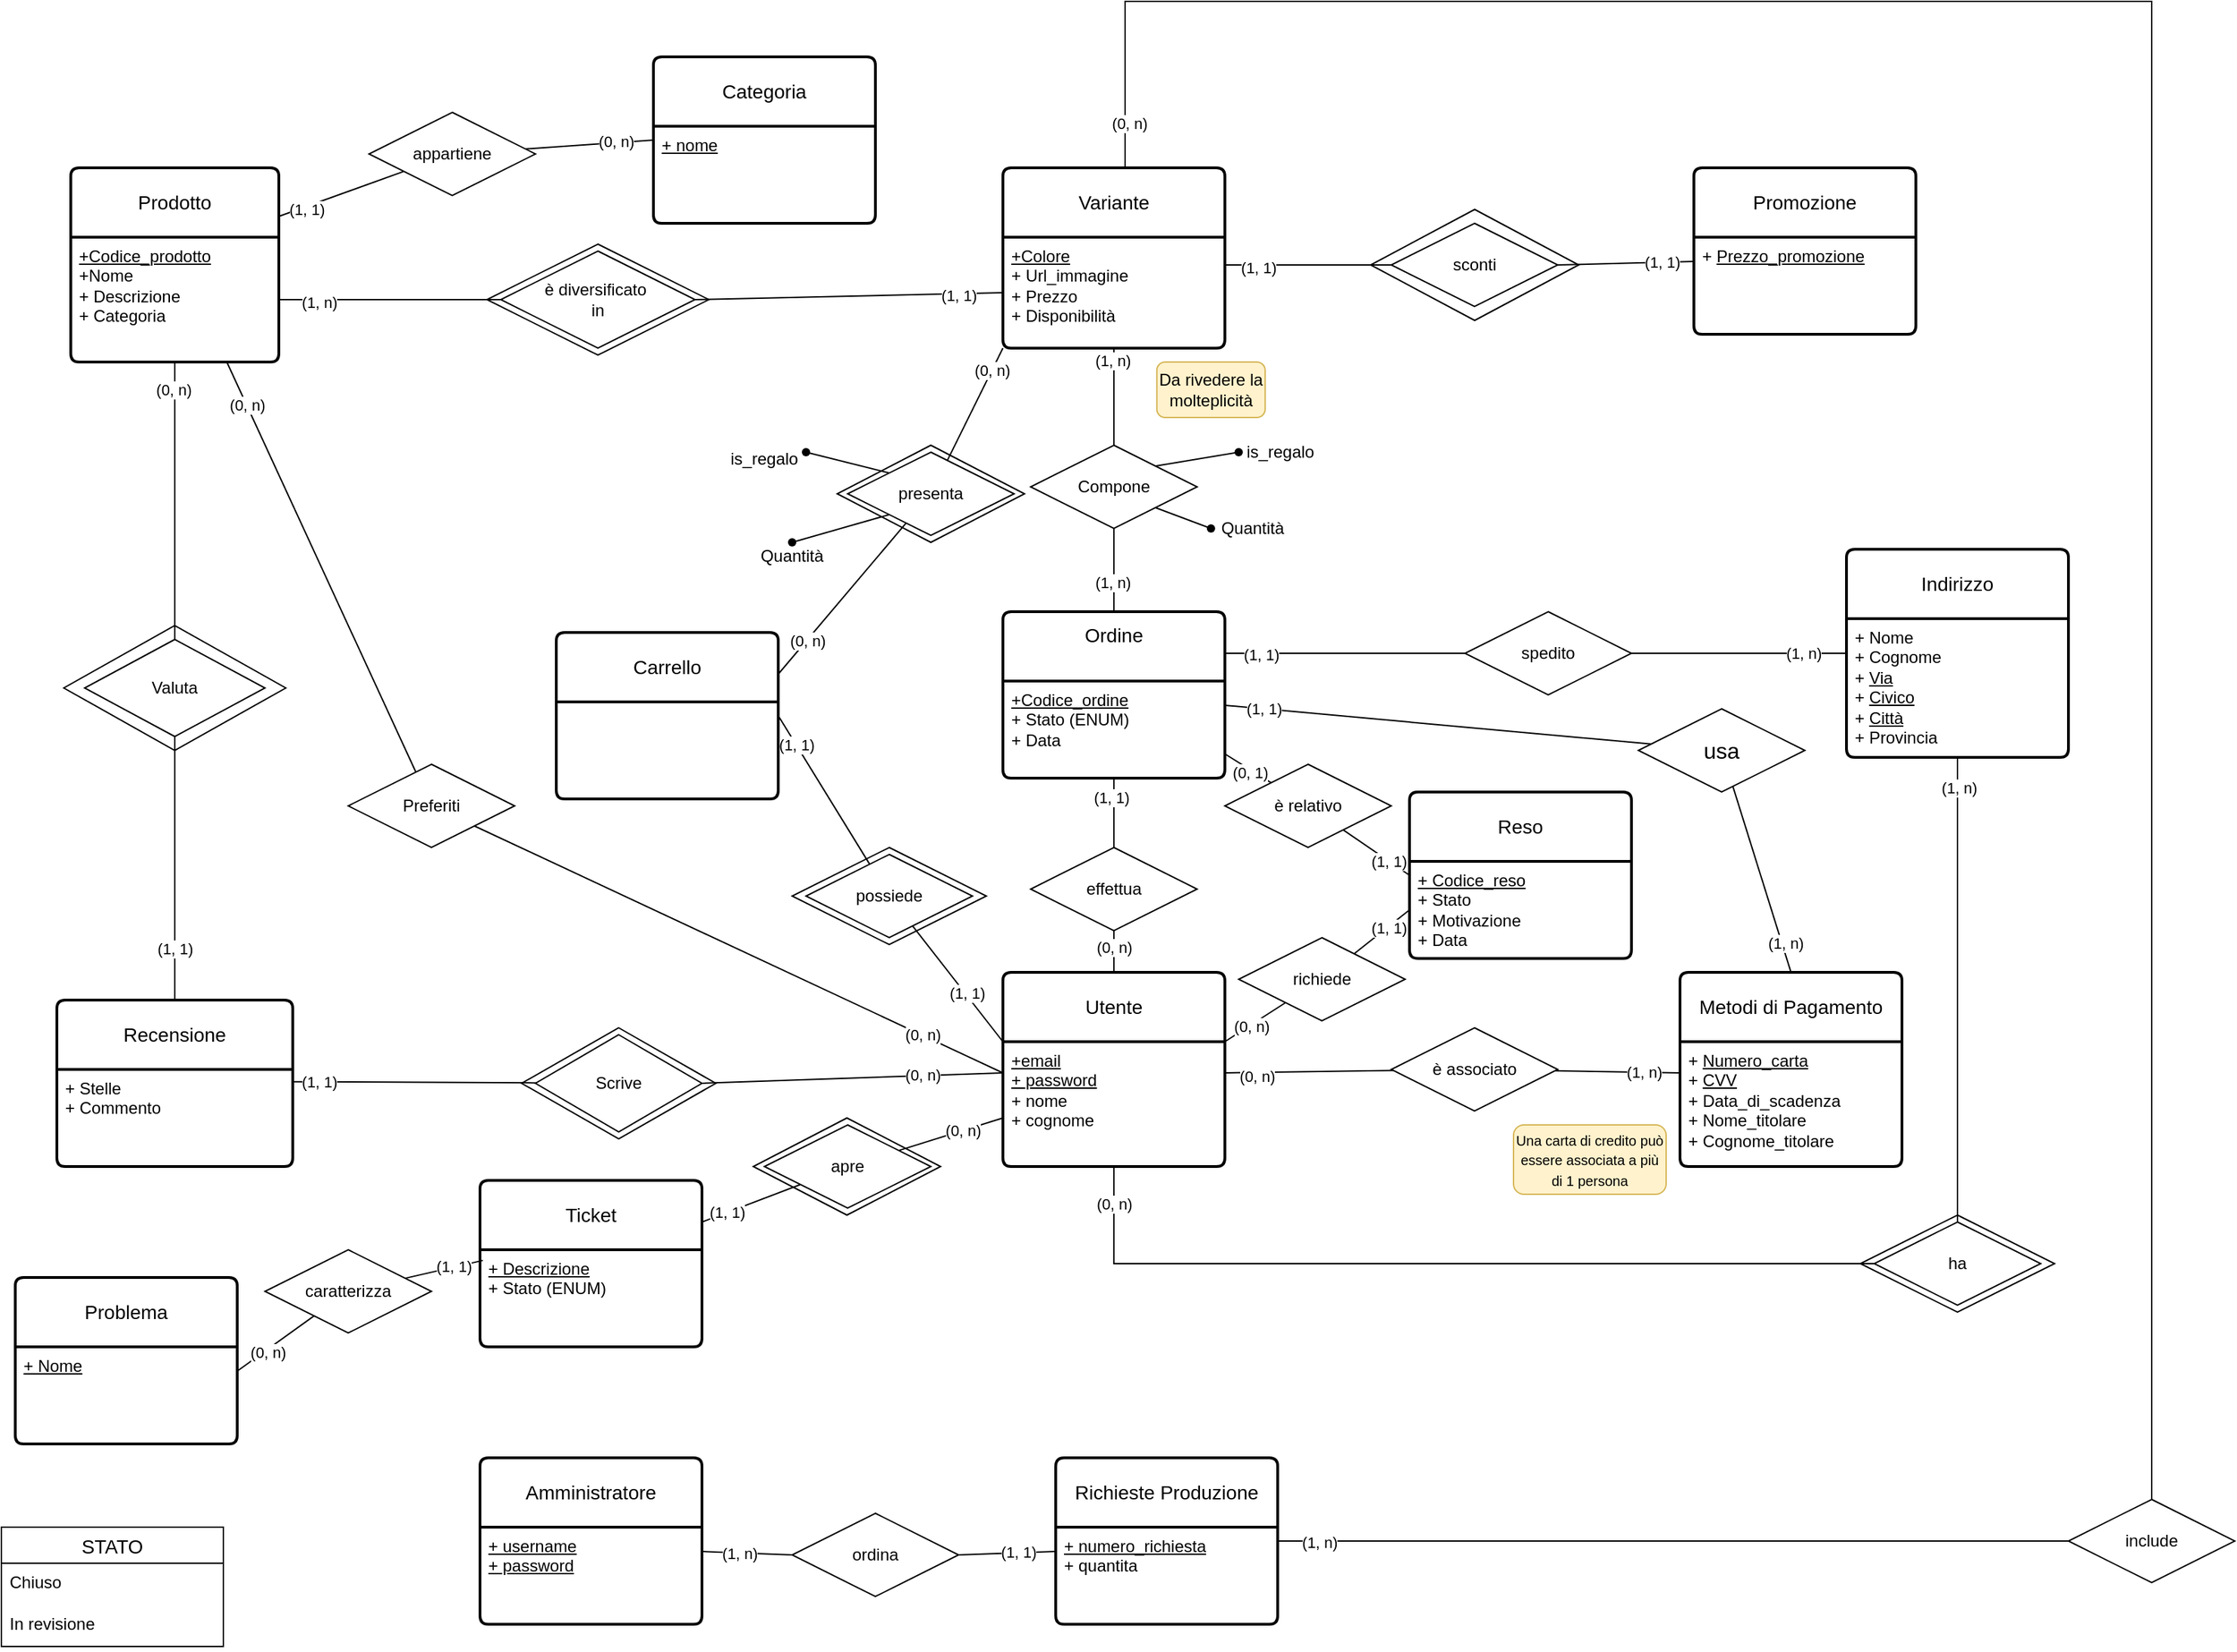 <mxfile version="24.2.5" type="google">
  <diagram id="R2lEEEUBdFMjLlhIrx00" name="Page-1">
    <mxGraphModel grid="1" page="1" gridSize="10" guides="1" tooltips="1" connect="1" arrows="1" fold="1" pageScale="1" pageWidth="850" pageHeight="1100" math="0" shadow="0" extFonts="Permanent Marker^https://fonts.googleapis.com/css?family=Permanent+Marker">
      <root>
        <mxCell id="0" />
        <mxCell id="1" parent="0" />
        <mxCell id="AJlxaB4Acg89Z14qFCdw-67" value="" style="shape=rhombus;perimeter=rhombusPerimeter;whiteSpace=wrap;html=1;align=center;" vertex="1" parent="1">
          <mxGeometry x="1380" y="925" width="140" height="70" as="geometry" />
        </mxCell>
        <mxCell id="AJlxaB4Acg89Z14qFCdw-66" value="" style="shape=rhombus;perimeter=rhombusPerimeter;whiteSpace=wrap;html=1;align=center;" vertex="1" parent="1">
          <mxGeometry x="1027" y="200" width="150" height="80" as="geometry" />
        </mxCell>
        <mxCell id="AJlxaB4Acg89Z14qFCdw-65" value="" style="shape=rhombus;perimeter=rhombusPerimeter;whiteSpace=wrap;html=1;align=center;" vertex="1" parent="1">
          <mxGeometry x="390" y="225" width="160" height="80" as="geometry" />
        </mxCell>
        <mxCell id="AJlxaB4Acg89Z14qFCdw-64" value="" style="shape=rhombus;perimeter=rhombusPerimeter;whiteSpace=wrap;html=1;align=center;" vertex="1" parent="1">
          <mxGeometry x="582" y="855" width="135" height="70" as="geometry" />
        </mxCell>
        <mxCell id="AJlxaB4Acg89Z14qFCdw-63" value="" style="shape=rhombus;perimeter=rhombusPerimeter;whiteSpace=wrap;html=1;align=center;" vertex="1" parent="1">
          <mxGeometry x="85" y="500" width="160" height="90" as="geometry" />
        </mxCell>
        <mxCell id="AJlxaB4Acg89Z14qFCdw-62" value="" style="shape=rhombus;perimeter=rhombusPerimeter;whiteSpace=wrap;html=1;align=center;" vertex="1" parent="1">
          <mxGeometry x="415" y="790" width="140" height="80" as="geometry" />
        </mxCell>
        <mxCell id="AJlxaB4Acg89Z14qFCdw-61" value="" style="shape=rhombus;perimeter=rhombusPerimeter;whiteSpace=wrap;html=1;align=center;" vertex="1" parent="1">
          <mxGeometry x="610" y="660" width="140" height="70" as="geometry" />
        </mxCell>
        <mxCell id="AJlxaB4Acg89Z14qFCdw-60" value="" style="shape=rhombus;perimeter=rhombusPerimeter;whiteSpace=wrap;html=1;align=center;" vertex="1" parent="1">
          <mxGeometry x="642.5" y="370" width="135" height="70" as="geometry" />
        </mxCell>
        <mxCell id="W9PO5mg89UqJD7AjwrC5-7" style="edgeStyle=orthogonalEdgeStyle;rounded=0;orthogonalLoop=1;jettySize=auto;html=1;entryX=0;entryY=0.5;entryDx=0;entryDy=0;endArrow=none;endFill=0;exitX=1;exitY=0.5;exitDx=0;exitDy=0;" edge="1" parent="1" source="W9PO5mg89UqJD7AjwrC5-3" target="W9PO5mg89UqJD7AjwrC5-6">
          <mxGeometry relative="1" as="geometry" />
        </mxCell>
        <mxCell id="AJlxaB4Acg89Z14qFCdw-3" value="(1, n)" style="edgeLabel;html=1;align=center;verticalAlign=middle;resizable=0;points=[];" connectable="0" vertex="1" parent="W9PO5mg89UqJD7AjwrC5-7">
          <mxGeometry x="-0.64" y="-2" relative="1" as="geometry">
            <mxPoint as="offset" />
          </mxGeometry>
        </mxCell>
        <mxCell id="W9PO5mg89UqJD7AjwrC5-2" value="Prodotto" style="swimlane;childLayout=stackLayout;horizontal=1;startSize=50;horizontalStack=0;rounded=1;fontSize=14;fontStyle=0;strokeWidth=2;resizeParent=0;resizeLast=1;shadow=0;dashed=0;align=center;arcSize=4;whiteSpace=wrap;html=1;" vertex="1" parent="1">
          <mxGeometry x="90" y="170" width="150" height="140" as="geometry" />
        </mxCell>
        <mxCell id="W9PO5mg89UqJD7AjwrC5-3" value="&lt;u&gt;+Codice_prodotto&lt;/u&gt;&lt;br&gt;+Nome&lt;br&gt;+ Descrizione&lt;div&gt;+ Categoria&lt;/div&gt;" style="align=left;strokeColor=none;fillColor=none;spacingLeft=4;fontSize=12;verticalAlign=top;resizable=0;rotatable=0;part=1;html=1;" vertex="1" parent="W9PO5mg89UqJD7AjwrC5-2">
          <mxGeometry y="50" width="150" height="90" as="geometry" />
        </mxCell>
        <mxCell id="W9PO5mg89UqJD7AjwrC5-4" value="Variante" style="swimlane;childLayout=stackLayout;horizontal=1;startSize=50;horizontalStack=0;rounded=1;fontSize=14;fontStyle=0;strokeWidth=2;resizeParent=0;resizeLast=1;shadow=0;dashed=0;align=center;arcSize=4;whiteSpace=wrap;html=1;" vertex="1" parent="1">
          <mxGeometry x="761.92" y="170" width="160" height="130" as="geometry" />
        </mxCell>
        <mxCell id="W9PO5mg89UqJD7AjwrC5-5" value="&lt;u&gt;+Colore&lt;/u&gt;&lt;br&gt;+ Url_immagine&lt;div&gt;+ Prezzo&lt;/div&gt;&lt;div&gt;+ Disponibilità&lt;/div&gt;" style="align=left;strokeColor=none;fillColor=none;spacingLeft=4;fontSize=12;verticalAlign=top;resizable=0;rotatable=0;part=1;html=1;" vertex="1" parent="W9PO5mg89UqJD7AjwrC5-4">
          <mxGeometry y="50" width="160" height="80" as="geometry" />
        </mxCell>
        <mxCell id="W9PO5mg89UqJD7AjwrC5-39" value="" style="whiteSpace=wrap;html=1;fontSize=14;fontStyle=0;startSize=50;rounded=1;strokeWidth=2;shadow=0;dashed=0;arcSize=4;" vertex="1" parent="W9PO5mg89UqJD7AjwrC5-4">
          <mxGeometry y="130" width="160" as="geometry" />
        </mxCell>
        <mxCell id="W9PO5mg89UqJD7AjwrC5-8" style="rounded=0;orthogonalLoop=1;jettySize=auto;html=1;endArrow=none;endFill=0;exitX=1;exitY=0.5;exitDx=0;exitDy=0;entryX=0;entryY=0.5;entryDx=0;entryDy=0;" edge="1" parent="1" source="W9PO5mg89UqJD7AjwrC5-6" target="W9PO5mg89UqJD7AjwrC5-5">
          <mxGeometry relative="1" as="geometry">
            <mxPoint x="706.92" y="240" as="sourcePoint" />
            <mxPoint x="690" y="280" as="targetPoint" />
          </mxGeometry>
        </mxCell>
        <mxCell id="AJlxaB4Acg89Z14qFCdw-4" value="(1, 1)" style="edgeLabel;html=1;align=center;verticalAlign=middle;resizable=0;points=[];" connectable="0" vertex="1" parent="W9PO5mg89UqJD7AjwrC5-8">
          <mxGeometry x="0.707" y="-1" relative="1" as="geometry">
            <mxPoint as="offset" />
          </mxGeometry>
        </mxCell>
        <mxCell id="W9PO5mg89UqJD7AjwrC5-6" value="è diversificato&amp;nbsp;&lt;div&gt;in&lt;/div&gt;" style="shape=rhombus;perimeter=rhombusPerimeter;whiteSpace=wrap;html=1;align=center;" vertex="1" parent="1">
          <mxGeometry x="400" y="230" width="140" height="70" as="geometry" />
        </mxCell>
        <mxCell id="W9PO5mg89UqJD7AjwrC5-9" value="Carrello" style="swimlane;childLayout=stackLayout;horizontal=1;startSize=50;horizontalStack=0;rounded=1;fontSize=14;fontStyle=0;strokeWidth=2;resizeParent=0;resizeLast=1;shadow=0;dashed=0;align=center;arcSize=4;whiteSpace=wrap;html=1;" vertex="1" parent="1">
          <mxGeometry x="440" y="505" width="160" height="120" as="geometry" />
        </mxCell>
        <mxCell id="W9PO5mg89UqJD7AjwrC5-11" value="Recensione" style="swimlane;childLayout=stackLayout;horizontal=1;startSize=50;horizontalStack=0;rounded=1;fontSize=14;fontStyle=0;strokeWidth=2;resizeParent=0;resizeLast=1;shadow=0;dashed=0;align=center;arcSize=4;whiteSpace=wrap;html=1;" vertex="1" parent="1">
          <mxGeometry x="80" y="770" width="170" height="120" as="geometry" />
        </mxCell>
        <mxCell id="W9PO5mg89UqJD7AjwrC5-12" value="+ Stelle&lt;div&gt;+ Commento&lt;/div&gt;" style="align=left;strokeColor=none;fillColor=none;spacingLeft=4;fontSize=12;verticalAlign=top;resizable=0;rotatable=0;part=1;html=1;" vertex="1" parent="W9PO5mg89UqJD7AjwrC5-11">
          <mxGeometry y="50" width="170" height="70" as="geometry" />
        </mxCell>
        <mxCell id="W9PO5mg89UqJD7AjwrC5-25" style="edgeStyle=orthogonalEdgeStyle;rounded=0;orthogonalLoop=1;jettySize=auto;html=1;entryX=0.5;entryY=0;entryDx=0;entryDy=0;endArrow=none;endFill=0;" edge="1" parent="1" source="W9PO5mg89UqJD7AjwrC5-13" target="W9PO5mg89UqJD7AjwrC5-11">
          <mxGeometry relative="1" as="geometry" />
        </mxCell>
        <mxCell id="AJlxaB4Acg89Z14qFCdw-6" value="(1, 1)" style="edgeLabel;html=1;align=center;verticalAlign=middle;resizable=0;points=[];" connectable="0" vertex="1" parent="W9PO5mg89UqJD7AjwrC5-25">
          <mxGeometry x="0.613" relative="1" as="geometry">
            <mxPoint as="offset" />
          </mxGeometry>
        </mxCell>
        <mxCell id="W9PO5mg89UqJD7AjwrC5-13" value="Valuta" style="shape=rhombus;perimeter=rhombusPerimeter;whiteSpace=wrap;html=1;align=center;" vertex="1" parent="1">
          <mxGeometry x="100" y="510" width="130" height="70" as="geometry" />
        </mxCell>
        <mxCell id="W9PO5mg89UqJD7AjwrC5-14" style="edgeStyle=orthogonalEdgeStyle;rounded=0;orthogonalLoop=1;jettySize=auto;html=1;entryX=0.5;entryY=1;entryDx=0;entryDy=0;entryPerimeter=0;endArrow=none;endFill=0;" edge="1" parent="1" source="W9PO5mg89UqJD7AjwrC5-13" target="W9PO5mg89UqJD7AjwrC5-3">
          <mxGeometry relative="1" as="geometry" />
        </mxCell>
        <mxCell id="AJlxaB4Acg89Z14qFCdw-5" value="(0, n)" style="edgeLabel;html=1;align=center;verticalAlign=middle;resizable=0;points=[];" connectable="0" vertex="1" parent="W9PO5mg89UqJD7AjwrC5-14">
          <mxGeometry x="0.803" y="1" relative="1" as="geometry">
            <mxPoint as="offset" />
          </mxGeometry>
        </mxCell>
        <mxCell id="W9PO5mg89UqJD7AjwrC5-15" value="Ordine&lt;div&gt;&lt;br&gt;&lt;/div&gt;" style="swimlane;childLayout=stackLayout;horizontal=1;startSize=50;horizontalStack=0;rounded=1;fontSize=14;fontStyle=0;strokeWidth=2;resizeParent=0;resizeLast=1;shadow=0;dashed=0;align=center;arcSize=4;whiteSpace=wrap;html=1;" vertex="1" parent="1">
          <mxGeometry x="761.92" y="490" width="160" height="120" as="geometry" />
        </mxCell>
        <mxCell id="W9PO5mg89UqJD7AjwrC5-16" value="&lt;u&gt;+Codice_ordine&lt;/u&gt;&lt;div&gt;+ Stato (ENUM)&lt;/div&gt;&lt;div&gt;+ Data&lt;/div&gt;" style="align=left;strokeColor=none;fillColor=none;spacingLeft=4;fontSize=12;verticalAlign=top;resizable=0;rotatable=0;part=1;html=1;" vertex="1" parent="W9PO5mg89UqJD7AjwrC5-15">
          <mxGeometry y="50" width="160" height="70" as="geometry" />
        </mxCell>
        <mxCell id="W9PO5mg89UqJD7AjwrC5-18" style="rounded=0;orthogonalLoop=1;jettySize=auto;html=1;entryX=0.5;entryY=1;entryDx=0;entryDy=0;endArrow=none;endFill=0;" edge="1" parent="1" source="W9PO5mg89UqJD7AjwrC5-17" target="W9PO5mg89UqJD7AjwrC5-5">
          <mxGeometry relative="1" as="geometry" />
        </mxCell>
        <mxCell id="AJlxaB4Acg89Z14qFCdw-18" value="(1, n)" style="edgeLabel;html=1;align=center;verticalAlign=middle;resizable=0;points=[];" connectable="0" vertex="1" parent="W9PO5mg89UqJD7AjwrC5-18">
          <mxGeometry x="0.743" y="1" relative="1" as="geometry">
            <mxPoint as="offset" />
          </mxGeometry>
        </mxCell>
        <mxCell id="W9PO5mg89UqJD7AjwrC5-17" value="Compone" style="shape=rhombus;perimeter=rhombusPerimeter;whiteSpace=wrap;html=1;align=center;" vertex="1" parent="1">
          <mxGeometry x="781.92" y="370" width="120" height="60" as="geometry" />
        </mxCell>
        <mxCell id="W9PO5mg89UqJD7AjwrC5-19" style="rounded=0;orthogonalLoop=1;jettySize=auto;html=1;entryX=0.5;entryY=0;entryDx=0;entryDy=0;endArrow=none;endFill=0;" edge="1" parent="1" source="W9PO5mg89UqJD7AjwrC5-17" target="W9PO5mg89UqJD7AjwrC5-15">
          <mxGeometry relative="1" as="geometry" />
        </mxCell>
        <mxCell id="AJlxaB4Acg89Z14qFCdw-17" value="(1, n)" style="edgeLabel;html=1;align=center;verticalAlign=middle;resizable=0;points=[];" connectable="0" vertex="1" parent="W9PO5mg89UqJD7AjwrC5-19">
          <mxGeometry x="0.3" y="-1" relative="1" as="geometry">
            <mxPoint as="offset" />
          </mxGeometry>
        </mxCell>
        <mxCell id="W9PO5mg89UqJD7AjwrC5-22" style="rounded=0;orthogonalLoop=1;jettySize=auto;html=1;entryX=1;entryY=1;entryDx=0;entryDy=0;endArrow=none;endFill=0;" edge="1" parent="1" target="W9PO5mg89UqJD7AjwrC5-17">
          <mxGeometry relative="1" as="geometry">
            <mxPoint x="911.92" y="430" as="sourcePoint" />
          </mxGeometry>
        </mxCell>
        <mxCell id="W9PO5mg89UqJD7AjwrC5-21" value="" style="shape=waypoint;sketch=0;fillStyle=solid;size=6;pointerEvents=1;points=[];fillColor=none;resizable=0;rotatable=0;perimeter=centerPerimeter;snapToPoint=1;" vertex="1" parent="1">
          <mxGeometry x="901.92" y="420" width="20" height="20" as="geometry" />
        </mxCell>
        <mxCell id="W9PO5mg89UqJD7AjwrC5-24" value="Quantità" style="text;html=1;align=center;verticalAlign=middle;whiteSpace=wrap;rounded=0;" vertex="1" parent="1">
          <mxGeometry x="911.92" y="415" width="60" height="30" as="geometry" />
        </mxCell>
        <mxCell id="W9PO5mg89UqJD7AjwrC5-26" value="Utente" style="swimlane;childLayout=stackLayout;horizontal=1;startSize=50;horizontalStack=0;rounded=1;fontSize=14;fontStyle=0;strokeWidth=2;resizeParent=0;resizeLast=1;shadow=0;dashed=0;align=center;arcSize=4;whiteSpace=wrap;html=1;" vertex="1" parent="1">
          <mxGeometry x="761.92" y="750" width="160" height="140" as="geometry" />
        </mxCell>
        <mxCell id="W9PO5mg89UqJD7AjwrC5-27" value="&lt;u&gt;+email&lt;br&gt;&lt;/u&gt;&lt;div&gt;&lt;u&gt;+ password&lt;/u&gt;&lt;/div&gt;&lt;div&gt;+ nome&lt;/div&gt;&lt;div&gt;+ cognome&lt;/div&gt;" style="align=left;strokeColor=none;fillColor=none;spacingLeft=4;fontSize=12;verticalAlign=top;resizable=0;rotatable=0;part=1;html=1;" vertex="1" parent="W9PO5mg89UqJD7AjwrC5-26">
          <mxGeometry y="50" width="160" height="90" as="geometry" />
        </mxCell>
        <mxCell id="W9PO5mg89UqJD7AjwrC5-30" style="rounded=0;orthogonalLoop=1;jettySize=auto;html=1;endArrow=none;endFill=0;exitX=1;exitY=0.5;exitDx=0;exitDy=0;entryX=0;entryY=0.25;entryDx=0;entryDy=0;" edge="1" parent="1" source="W9PO5mg89UqJD7AjwrC5-28" target="W9PO5mg89UqJD7AjwrC5-27">
          <mxGeometry relative="1" as="geometry">
            <mxPoint x="699.997" y="826.538" as="sourcePoint" />
            <mxPoint x="760" y="830" as="targetPoint" />
          </mxGeometry>
        </mxCell>
        <mxCell id="AJlxaB4Acg89Z14qFCdw-9" value="(0, n)" style="edgeLabel;html=1;align=center;verticalAlign=middle;resizable=0;points=[];" connectable="0" vertex="1" parent="W9PO5mg89UqJD7AjwrC5-30">
          <mxGeometry x="0.46" y="1" relative="1" as="geometry">
            <mxPoint as="offset" />
          </mxGeometry>
        </mxCell>
        <mxCell id="W9PO5mg89UqJD7AjwrC5-28" value="Scrive" style="shape=rhombus;perimeter=rhombusPerimeter;whiteSpace=wrap;html=1;align=center;" vertex="1" parent="1">
          <mxGeometry x="425" y="795" width="120" height="70" as="geometry" />
        </mxCell>
        <mxCell id="W9PO5mg89UqJD7AjwrC5-29" style="rounded=0;orthogonalLoop=1;jettySize=auto;html=1;entryX=1;entryY=0.126;entryDx=0;entryDy=0;entryPerimeter=0;endArrow=none;endFill=0;" edge="1" parent="1" source="W9PO5mg89UqJD7AjwrC5-28" target="W9PO5mg89UqJD7AjwrC5-12">
          <mxGeometry relative="1" as="geometry" />
        </mxCell>
        <mxCell id="AJlxaB4Acg89Z14qFCdw-10" value="(1, 1)" style="edgeLabel;html=1;align=center;verticalAlign=middle;resizable=0;points=[];" connectable="0" vertex="1" parent="W9PO5mg89UqJD7AjwrC5-29">
          <mxGeometry x="0.782" relative="1" as="geometry">
            <mxPoint as="offset" />
          </mxGeometry>
        </mxCell>
        <mxCell id="W9PO5mg89UqJD7AjwrC5-31" value="Metodi di Pagamento" style="swimlane;childLayout=stackLayout;horizontal=1;startSize=50;horizontalStack=0;rounded=1;fontSize=14;fontStyle=0;strokeWidth=2;resizeParent=0;resizeLast=1;shadow=0;dashed=0;align=center;arcSize=4;whiteSpace=wrap;html=1;" vertex="1" parent="1">
          <mxGeometry x="1250" y="750" width="160" height="140" as="geometry" />
        </mxCell>
        <mxCell id="W9PO5mg89UqJD7AjwrC5-32" value="+ &lt;u&gt;Numero_carta&lt;/u&gt;&lt;br&gt;&lt;div&gt;+ &lt;u&gt;CVV&lt;/u&gt;&lt;/div&gt;&lt;div&gt;+ Data_di_scadenza&lt;/div&gt;&lt;div&gt;+ Nome_titolare&lt;/div&gt;&lt;div&gt;+ Cognome_titolare&lt;/div&gt;" style="align=left;strokeColor=none;fillColor=none;spacingLeft=4;fontSize=12;verticalAlign=top;resizable=0;rotatable=0;part=1;html=1;" vertex="1" parent="W9PO5mg89UqJD7AjwrC5-31">
          <mxGeometry y="50" width="160" height="90" as="geometry" />
        </mxCell>
        <mxCell id="W9PO5mg89UqJD7AjwrC5-34" style="rounded=0;orthogonalLoop=1;jettySize=auto;html=1;entryX=1;entryY=0.25;entryDx=0;entryDy=0;endArrow=none;endFill=0;" edge="1" parent="1" source="W9PO5mg89UqJD7AjwrC5-33" target="W9PO5mg89UqJD7AjwrC5-27">
          <mxGeometry relative="1" as="geometry" />
        </mxCell>
        <mxCell id="AJlxaB4Acg89Z14qFCdw-31" value="(0, n)" style="edgeLabel;html=1;align=center;verticalAlign=middle;resizable=0;points=[];" connectable="0" vertex="1" parent="W9PO5mg89UqJD7AjwrC5-34">
          <mxGeometry x="0.631" y="3" relative="1" as="geometry">
            <mxPoint as="offset" />
          </mxGeometry>
        </mxCell>
        <mxCell id="W9PO5mg89UqJD7AjwrC5-35" style="rounded=0;orthogonalLoop=1;jettySize=auto;html=1;entryX=0;entryY=0.25;entryDx=0;entryDy=0;endArrow=none;endFill=0;" edge="1" parent="1" source="W9PO5mg89UqJD7AjwrC5-33" target="W9PO5mg89UqJD7AjwrC5-32">
          <mxGeometry relative="1" as="geometry" />
        </mxCell>
        <mxCell id="AJlxaB4Acg89Z14qFCdw-32" value="(1, n)" style="edgeLabel;html=1;align=center;verticalAlign=middle;resizable=0;points=[];" connectable="0" vertex="1" parent="W9PO5mg89UqJD7AjwrC5-35">
          <mxGeometry x="0.409" relative="1" as="geometry">
            <mxPoint as="offset" />
          </mxGeometry>
        </mxCell>
        <mxCell id="W9PO5mg89UqJD7AjwrC5-33" value="è associato" style="shape=rhombus;perimeter=rhombusPerimeter;whiteSpace=wrap;html=1;align=center;" vertex="1" parent="1">
          <mxGeometry x="1041.88" y="790" width="120" height="60" as="geometry" />
        </mxCell>
        <mxCell id="W9PO5mg89UqJD7AjwrC5-38" style="rounded=0;orthogonalLoop=1;jettySize=auto;html=1;endArrow=none;endFill=0;" edge="1" parent="1" source="W9PO5mg89UqJD7AjwrC5-36" target="W9PO5mg89UqJD7AjwrC5-26">
          <mxGeometry relative="1" as="geometry" />
        </mxCell>
        <mxCell id="AJlxaB4Acg89Z14qFCdw-25" value="(0, n)" style="edgeLabel;html=1;align=center;verticalAlign=middle;resizable=0;points=[];" connectable="0" vertex="1" parent="W9PO5mg89UqJD7AjwrC5-38">
          <mxGeometry x="-0.187" relative="1" as="geometry">
            <mxPoint as="offset" />
          </mxGeometry>
        </mxCell>
        <mxCell id="W9PO5mg89UqJD7AjwrC5-36" value="effettua" style="shape=rhombus;perimeter=rhombusPerimeter;whiteSpace=wrap;html=1;align=center;" vertex="1" parent="1">
          <mxGeometry x="781.92" y="660" width="120" height="60" as="geometry" />
        </mxCell>
        <mxCell id="W9PO5mg89UqJD7AjwrC5-37" value="" style="edgeStyle=none;orthogonalLoop=1;jettySize=auto;html=1;rounded=0;exitX=0.5;exitY=0;exitDx=0;exitDy=0;entryX=0.5;entryY=1;entryDx=0;entryDy=0;endArrow=none;endFill=0;" edge="1" parent="1" source="W9PO5mg89UqJD7AjwrC5-36" target="W9PO5mg89UqJD7AjwrC5-16">
          <mxGeometry width="100" relative="1" as="geometry">
            <mxPoint x="741.92" y="630" as="sourcePoint" />
            <mxPoint x="841.92" y="630" as="targetPoint" />
            <Array as="points" />
          </mxGeometry>
        </mxCell>
        <mxCell id="AJlxaB4Acg89Z14qFCdw-26" value="(1, 1)" style="edgeLabel;html=1;align=center;verticalAlign=middle;resizable=0;points=[];" connectable="0" vertex="1" parent="W9PO5mg89UqJD7AjwrC5-37">
          <mxGeometry x="0.432" y="2" relative="1" as="geometry">
            <mxPoint as="offset" />
          </mxGeometry>
        </mxCell>
        <mxCell id="W9PO5mg89UqJD7AjwrC5-41" style="rounded=0;orthogonalLoop=1;jettySize=auto;html=1;entryX=0.5;entryY=0;entryDx=0;entryDy=0;endArrow=none;endFill=0;" edge="1" parent="1" source="W9PO5mg89UqJD7AjwrC5-40" target="W9PO5mg89UqJD7AjwrC5-31">
          <mxGeometry relative="1" as="geometry" />
        </mxCell>
        <mxCell id="AJlxaB4Acg89Z14qFCdw-36" value="(1, n)" style="edgeLabel;html=1;align=center;verticalAlign=middle;resizable=0;points=[];" connectable="0" vertex="1" parent="W9PO5mg89UqJD7AjwrC5-41">
          <mxGeometry x="0.697" y="2" relative="1" as="geometry">
            <mxPoint as="offset" />
          </mxGeometry>
        </mxCell>
        <mxCell id="W9PO5mg89UqJD7AjwrC5-42" style="rounded=0;orthogonalLoop=1;jettySize=auto;html=1;entryX=1;entryY=0.25;entryDx=0;entryDy=0;endArrow=none;endFill=0;" edge="1" parent="1" source="W9PO5mg89UqJD7AjwrC5-40" target="W9PO5mg89UqJD7AjwrC5-16">
          <mxGeometry relative="1" as="geometry" />
        </mxCell>
        <mxCell id="AJlxaB4Acg89Z14qFCdw-35" value="(1, 1)" style="edgeLabel;html=1;align=center;verticalAlign=middle;resizable=0;points=[];" connectable="0" vertex="1" parent="W9PO5mg89UqJD7AjwrC5-42">
          <mxGeometry x="0.822" relative="1" as="geometry">
            <mxPoint as="offset" />
          </mxGeometry>
        </mxCell>
        <mxCell id="W9PO5mg89UqJD7AjwrC5-40" value="&lt;font style=&quot;font-size: 16px;&quot;&gt;usa&lt;/font&gt;" style="shape=rhombus;perimeter=rhombusPerimeter;whiteSpace=wrap;html=1;align=center;" vertex="1" parent="1">
          <mxGeometry x="1220" y="560" width="120" height="60" as="geometry" />
        </mxCell>
        <mxCell id="W9PO5mg89UqJD7AjwrC5-45" value="Categoria" style="swimlane;childLayout=stackLayout;horizontal=1;startSize=50;horizontalStack=0;rounded=1;fontSize=14;fontStyle=0;strokeWidth=2;resizeParent=0;resizeLast=1;shadow=0;dashed=0;align=center;arcSize=4;whiteSpace=wrap;html=1;" vertex="1" parent="1">
          <mxGeometry x="510" y="90" width="160" height="120" as="geometry" />
        </mxCell>
        <mxCell id="W9PO5mg89UqJD7AjwrC5-46" value="&lt;u&gt;+ nome&lt;/u&gt;" style="align=left;strokeColor=none;fillColor=none;spacingLeft=4;fontSize=12;verticalAlign=top;resizable=0;rotatable=0;part=1;html=1;" vertex="1" parent="W9PO5mg89UqJD7AjwrC5-45">
          <mxGeometry y="50" width="160" height="70" as="geometry" />
        </mxCell>
        <mxCell id="W9PO5mg89UqJD7AjwrC5-48" style="rounded=0;orthogonalLoop=1;jettySize=auto;html=1;entryX=1;entryY=0.25;entryDx=0;entryDy=0;endArrow=none;endFill=0;" edge="1" parent="1" source="W9PO5mg89UqJD7AjwrC5-47" target="W9PO5mg89UqJD7AjwrC5-2">
          <mxGeometry relative="1" as="geometry" />
        </mxCell>
        <mxCell id="AJlxaB4Acg89Z14qFCdw-1" value="(1, 1)" style="edgeLabel;html=1;align=center;verticalAlign=middle;resizable=0;points=[];" connectable="0" vertex="1" parent="W9PO5mg89UqJD7AjwrC5-48">
          <mxGeometry x="0.581" y="2" relative="1" as="geometry">
            <mxPoint as="offset" />
          </mxGeometry>
        </mxCell>
        <mxCell id="W9PO5mg89UqJD7AjwrC5-49" style="rounded=0;orthogonalLoop=1;jettySize=auto;html=1;entryX=0;entryY=0.5;entryDx=0;entryDy=0;endArrow=none;endFill=0;" edge="1" parent="1" source="W9PO5mg89UqJD7AjwrC5-47" target="W9PO5mg89UqJD7AjwrC5-45">
          <mxGeometry relative="1" as="geometry" />
        </mxCell>
        <mxCell id="AJlxaB4Acg89Z14qFCdw-2" value="(0, n)" style="edgeLabel;html=1;align=center;verticalAlign=middle;resizable=0;points=[];" connectable="0" vertex="1" parent="W9PO5mg89UqJD7AjwrC5-49">
          <mxGeometry x="0.42" y="1" relative="1" as="geometry">
            <mxPoint as="offset" />
          </mxGeometry>
        </mxCell>
        <mxCell id="W9PO5mg89UqJD7AjwrC5-47" value="appartiene" style="shape=rhombus;perimeter=rhombusPerimeter;whiteSpace=wrap;html=1;align=center;" vertex="1" parent="1">
          <mxGeometry x="305" y="130" width="120" height="60" as="geometry" />
        </mxCell>
        <mxCell id="W9PO5mg89UqJD7AjwrC5-51" style="rounded=0;orthogonalLoop=1;jettySize=auto;html=1;entryX=0;entryY=0;entryDx=0;entryDy=0;endArrow=none;endFill=0;" edge="1" parent="1" source="W9PO5mg89UqJD7AjwrC5-50" target="W9PO5mg89UqJD7AjwrC5-27">
          <mxGeometry relative="1" as="geometry">
            <mxPoint x="711.92" y="460" as="targetPoint" />
          </mxGeometry>
        </mxCell>
        <mxCell id="AJlxaB4Acg89Z14qFCdw-13" value="(1, 1)" style="edgeLabel;html=1;align=center;verticalAlign=middle;resizable=0;points=[];" connectable="0" vertex="1" parent="W9PO5mg89UqJD7AjwrC5-51">
          <mxGeometry x="0.186" y="1" relative="1" as="geometry">
            <mxPoint as="offset" />
          </mxGeometry>
        </mxCell>
        <mxCell id="W9PO5mg89UqJD7AjwrC5-52" style="rounded=0;orthogonalLoop=1;jettySize=auto;html=1;endArrow=none;endFill=0;entryX=1;entryY=0.5;entryDx=0;entryDy=0;" edge="1" parent="1" source="W9PO5mg89UqJD7AjwrC5-50" target="W9PO5mg89UqJD7AjwrC5-9">
          <mxGeometry relative="1" as="geometry">
            <mxPoint x="600" y="685" as="targetPoint" />
          </mxGeometry>
        </mxCell>
        <mxCell id="AJlxaB4Acg89Z14qFCdw-14" value="(1, 1)" style="edgeLabel;html=1;align=center;verticalAlign=middle;resizable=0;points=[];" connectable="0" vertex="1" parent="W9PO5mg89UqJD7AjwrC5-52">
          <mxGeometry x="0.605" relative="1" as="geometry">
            <mxPoint as="offset" />
          </mxGeometry>
        </mxCell>
        <mxCell id="W9PO5mg89UqJD7AjwrC5-50" value="possiede" style="shape=rhombus;perimeter=rhombusPerimeter;whiteSpace=wrap;html=1;align=center;" vertex="1" parent="1">
          <mxGeometry x="620" y="665" width="120" height="60" as="geometry" />
        </mxCell>
        <mxCell id="W9PO5mg89UqJD7AjwrC5-56" style="rounded=0;orthogonalLoop=1;jettySize=auto;html=1;entryX=1;entryY=0.25;entryDx=0;entryDy=0;endArrow=none;endFill=0;" edge="1" parent="1" source="W9PO5mg89UqJD7AjwrC5-55" target="W9PO5mg89UqJD7AjwrC5-9">
          <mxGeometry relative="1" as="geometry" />
        </mxCell>
        <mxCell id="AJlxaB4Acg89Z14qFCdw-15" value="(0, n)" style="edgeLabel;html=1;align=center;verticalAlign=middle;resizable=0;points=[];" connectable="0" vertex="1" parent="W9PO5mg89UqJD7AjwrC5-56">
          <mxGeometry x="0.557" relative="1" as="geometry">
            <mxPoint as="offset" />
          </mxGeometry>
        </mxCell>
        <mxCell id="W9PO5mg89UqJD7AjwrC5-57" style="rounded=0;orthogonalLoop=1;jettySize=auto;html=1;entryX=0;entryY=1;entryDx=0;entryDy=0;endArrow=none;endFill=0;" edge="1" parent="1" source="W9PO5mg89UqJD7AjwrC5-55" target="W9PO5mg89UqJD7AjwrC5-5">
          <mxGeometry relative="1" as="geometry" />
        </mxCell>
        <mxCell id="AJlxaB4Acg89Z14qFCdw-16" value="(0, n)" style="edgeLabel;html=1;align=center;verticalAlign=middle;resizable=0;points=[];" connectable="0" vertex="1" parent="W9PO5mg89UqJD7AjwrC5-57">
          <mxGeometry x="0.605" relative="1" as="geometry">
            <mxPoint as="offset" />
          </mxGeometry>
        </mxCell>
        <mxCell id="W9PO5mg89UqJD7AjwrC5-55" value="presenta" style="shape=rhombus;perimeter=rhombusPerimeter;whiteSpace=wrap;html=1;align=center;" vertex="1" parent="1">
          <mxGeometry x="650" y="375" width="120" height="60" as="geometry" />
        </mxCell>
        <mxCell id="W9PO5mg89UqJD7AjwrC5-58" value="Indirizzo" style="swimlane;childLayout=stackLayout;horizontal=1;startSize=50;horizontalStack=0;rounded=1;fontSize=14;fontStyle=0;strokeWidth=2;resizeParent=0;resizeLast=1;shadow=0;dashed=0;align=center;arcSize=4;whiteSpace=wrap;html=1;" vertex="1" parent="1">
          <mxGeometry x="1370" y="445" width="160" height="150" as="geometry" />
        </mxCell>
        <mxCell id="W9PO5mg89UqJD7AjwrC5-59" value="+ Nome&lt;div&gt;+ Cognome&lt;/div&gt;&lt;div&gt;+ &lt;u&gt;Via&lt;/u&gt;&lt;/div&gt;&lt;div&gt;+ &lt;u&gt;Civico&lt;/u&gt;&lt;/div&gt;&lt;div&gt;+ &lt;u&gt;Città&lt;/u&gt;&lt;/div&gt;&lt;div&gt;+ Provincia&lt;/div&gt;" style="align=left;strokeColor=none;fillColor=none;spacingLeft=4;fontSize=12;verticalAlign=top;resizable=0;rotatable=0;part=1;html=1;" vertex="1" parent="W9PO5mg89UqJD7AjwrC5-58">
          <mxGeometry y="50" width="160" height="100" as="geometry" />
        </mxCell>
        <mxCell id="W9PO5mg89UqJD7AjwrC5-61" style="rounded=0;orthogonalLoop=1;jettySize=auto;html=1;entryX=1;entryY=0.25;entryDx=0;entryDy=0;endArrow=none;endFill=0;" edge="1" parent="1" source="W9PO5mg89UqJD7AjwrC5-60" target="W9PO5mg89UqJD7AjwrC5-15">
          <mxGeometry relative="1" as="geometry" />
        </mxCell>
        <mxCell id="AJlxaB4Acg89Z14qFCdw-23" value="(1, 1)" style="edgeLabel;html=1;align=center;verticalAlign=middle;resizable=0;points=[];" connectable="0" vertex="1" parent="W9PO5mg89UqJD7AjwrC5-61">
          <mxGeometry x="0.706" y="1" relative="1" as="geometry">
            <mxPoint as="offset" />
          </mxGeometry>
        </mxCell>
        <mxCell id="W9PO5mg89UqJD7AjwrC5-62" style="rounded=0;orthogonalLoop=1;jettySize=auto;html=1;entryX=0;entryY=0.25;entryDx=0;entryDy=0;endArrow=none;endFill=0;" edge="1" parent="1" source="W9PO5mg89UqJD7AjwrC5-60" target="W9PO5mg89UqJD7AjwrC5-59">
          <mxGeometry relative="1" as="geometry" />
        </mxCell>
        <mxCell id="AJlxaB4Acg89Z14qFCdw-24" value="(1, n)" style="edgeLabel;html=1;align=center;verticalAlign=middle;resizable=0;points=[];" connectable="0" vertex="1" parent="W9PO5mg89UqJD7AjwrC5-62">
          <mxGeometry x="0.592" relative="1" as="geometry">
            <mxPoint as="offset" />
          </mxGeometry>
        </mxCell>
        <mxCell id="W9PO5mg89UqJD7AjwrC5-60" value="spedito" style="shape=rhombus;perimeter=rhombusPerimeter;whiteSpace=wrap;html=1;align=center;" vertex="1" parent="1">
          <mxGeometry x="1095" y="490" width="120" height="60" as="geometry" />
        </mxCell>
        <mxCell id="W9PO5mg89UqJD7AjwrC5-64" style="rounded=0;orthogonalLoop=1;jettySize=auto;html=1;entryX=0;entryY=1;entryDx=0;entryDy=0;endArrow=none;endFill=0;exitX=1.06;exitY=0.35;exitDx=0;exitDy=0;exitPerimeter=0;" edge="1" parent="1" source="W9PO5mg89UqJD7AjwrC5-65" target="W9PO5mg89UqJD7AjwrC5-55">
          <mxGeometry relative="1" as="geometry">
            <mxPoint x="560" y="405" as="sourcePoint" />
            <mxPoint x="520.08" y="390" as="targetPoint" />
          </mxGeometry>
        </mxCell>
        <mxCell id="W9PO5mg89UqJD7AjwrC5-65" value="" style="shape=waypoint;sketch=0;fillStyle=solid;size=6;pointerEvents=1;points=[];fillColor=none;resizable=0;rotatable=0;perimeter=centerPerimeter;snapToPoint=1;" vertex="1" parent="1">
          <mxGeometry x="600" y="430" width="20" height="20" as="geometry" />
        </mxCell>
        <mxCell id="W9PO5mg89UqJD7AjwrC5-66" value="Quantità" style="text;html=1;align=center;verticalAlign=middle;whiteSpace=wrap;rounded=0;" vertex="1" parent="1">
          <mxGeometry x="580" y="435" width="60" height="30" as="geometry" />
        </mxCell>
        <mxCell id="W9PO5mg89UqJD7AjwrC5-69" value="" style="rounded=0;orthogonalLoop=1;jettySize=auto;html=1;endArrow=none;endFill=0;exitX=0;exitY=0;exitDx=0;exitDy=0;entryX=0.96;entryY=0.72;entryDx=0;entryDy=0;entryPerimeter=0;" edge="1" parent="1" source="W9PO5mg89UqJD7AjwrC5-55" target="W9PO5mg89UqJD7AjwrC5-68">
          <mxGeometry relative="1" as="geometry">
            <mxPoint x="550" y="330" as="sourcePoint" />
            <mxPoint x="630" y="375" as="targetPoint" />
          </mxGeometry>
        </mxCell>
        <mxCell id="W9PO5mg89UqJD7AjwrC5-68" value="" style="shape=waypoint;sketch=0;fillStyle=solid;size=6;pointerEvents=1;points=[];fillColor=none;resizable=0;rotatable=0;perimeter=centerPerimeter;snapToPoint=1;" vertex="1" parent="1">
          <mxGeometry x="610" y="365" width="20" height="20" as="geometry" />
        </mxCell>
        <mxCell id="W9PO5mg89UqJD7AjwrC5-70" value="is_regalo" style="text;html=1;align=center;verticalAlign=middle;whiteSpace=wrap;rounded=0;" vertex="1" parent="1">
          <mxGeometry x="560" y="365" width="60" height="30" as="geometry" />
        </mxCell>
        <mxCell id="W9PO5mg89UqJD7AjwrC5-71" style="rounded=0;orthogonalLoop=1;jettySize=auto;html=1;entryX=1;entryY=0;entryDx=0;entryDy=0;endArrow=none;endFill=0;" edge="1" parent="1" target="W9PO5mg89UqJD7AjwrC5-17">
          <mxGeometry relative="1" as="geometry">
            <mxPoint x="931.88" y="375" as="sourcePoint" />
            <mxPoint x="891.96" y="360" as="targetPoint" />
          </mxGeometry>
        </mxCell>
        <mxCell id="W9PO5mg89UqJD7AjwrC5-72" value="" style="shape=waypoint;sketch=0;fillStyle=solid;size=6;pointerEvents=1;points=[];fillColor=none;resizable=0;rotatable=0;perimeter=centerPerimeter;snapToPoint=1;" vertex="1" parent="1">
          <mxGeometry x="921.88" y="365" width="20" height="20" as="geometry" />
        </mxCell>
        <mxCell id="W9PO5mg89UqJD7AjwrC5-73" value="is_regalo" style="text;html=1;align=center;verticalAlign=middle;whiteSpace=wrap;rounded=0;" vertex="1" parent="1">
          <mxGeometry x="931.88" y="360" width="60" height="30" as="geometry" />
        </mxCell>
        <mxCell id="W9PO5mg89UqJD7AjwrC5-76" style="rounded=0;orthogonalLoop=1;jettySize=auto;html=1;entryX=0.5;entryY=1;entryDx=0;entryDy=0;endArrow=none;endFill=0;" edge="1" parent="1" source="W9PO5mg89UqJD7AjwrC5-74" target="W9PO5mg89UqJD7AjwrC5-59">
          <mxGeometry relative="1" as="geometry" />
        </mxCell>
        <mxCell id="AJlxaB4Acg89Z14qFCdw-38" value="(1, n)" style="edgeLabel;html=1;align=center;verticalAlign=middle;resizable=0;points=[];" connectable="0" vertex="1" parent="W9PO5mg89UqJD7AjwrC5-76">
          <mxGeometry x="0.868" y="-1" relative="1" as="geometry">
            <mxPoint as="offset" />
          </mxGeometry>
        </mxCell>
        <mxCell id="W9PO5mg89UqJD7AjwrC5-77" style="edgeStyle=orthogonalEdgeStyle;rounded=0;orthogonalLoop=1;jettySize=auto;html=1;entryX=0.5;entryY=1;entryDx=0;entryDy=0;endArrow=none;endFill=0;" edge="1" parent="1" source="W9PO5mg89UqJD7AjwrC5-74" target="W9PO5mg89UqJD7AjwrC5-27">
          <mxGeometry relative="1" as="geometry" />
        </mxCell>
        <mxCell id="AJlxaB4Acg89Z14qFCdw-37" value="(0, n)" style="edgeLabel;html=1;align=center;verticalAlign=middle;resizable=0;points=[];" connectable="0" vertex="1" parent="W9PO5mg89UqJD7AjwrC5-77">
          <mxGeometry x="0.912" relative="1" as="geometry">
            <mxPoint as="offset" />
          </mxGeometry>
        </mxCell>
        <mxCell id="W9PO5mg89UqJD7AjwrC5-74" value="ha" style="shape=rhombus;perimeter=rhombusPerimeter;whiteSpace=wrap;html=1;align=center;" vertex="1" parent="1">
          <mxGeometry x="1390" y="930" width="120" height="60" as="geometry" />
        </mxCell>
        <mxCell id="W9PO5mg89UqJD7AjwrC5-78" value="Ticket" style="swimlane;childLayout=stackLayout;horizontal=1;startSize=50;horizontalStack=0;rounded=1;fontSize=14;fontStyle=0;strokeWidth=2;resizeParent=0;resizeLast=1;shadow=0;dashed=0;align=center;arcSize=4;whiteSpace=wrap;html=1;" vertex="1" parent="1">
          <mxGeometry x="385" y="900" width="160" height="120" as="geometry" />
        </mxCell>
        <mxCell id="W9PO5mg89UqJD7AjwrC5-79" value="&lt;span style=&quot;background-color: initial;&quot;&gt;&lt;u&gt;+ Descrizione&lt;/u&gt;&lt;/span&gt;&lt;div&gt;+ Stato (ENUM)&lt;/div&gt;" style="align=left;strokeColor=none;fillColor=none;spacingLeft=4;fontSize=12;verticalAlign=top;resizable=0;rotatable=0;part=1;html=1;" vertex="1" parent="W9PO5mg89UqJD7AjwrC5-78">
          <mxGeometry y="50" width="160" height="70" as="geometry" />
        </mxCell>
        <mxCell id="W9PO5mg89UqJD7AjwrC5-81" style="rounded=0;orthogonalLoop=1;jettySize=auto;html=1;entryX=1;entryY=0.25;entryDx=0;entryDy=0;endArrow=none;endFill=0;" edge="1" parent="1" source="W9PO5mg89UqJD7AjwrC5-80" target="W9PO5mg89UqJD7AjwrC5-78">
          <mxGeometry relative="1" as="geometry" />
        </mxCell>
        <mxCell id="AJlxaB4Acg89Z14qFCdw-12" value="(1, 1)" style="edgeLabel;html=1;align=center;verticalAlign=middle;resizable=0;points=[];" connectable="0" vertex="1" parent="W9PO5mg89UqJD7AjwrC5-81">
          <mxGeometry x="0.505" y="-1" relative="1" as="geometry">
            <mxPoint as="offset" />
          </mxGeometry>
        </mxCell>
        <mxCell id="W9PO5mg89UqJD7AjwrC5-82" style="rounded=0;orthogonalLoop=1;jettySize=auto;html=1;entryX=0;entryY=0.75;entryDx=0;entryDy=0;endArrow=none;endFill=0;" edge="1" parent="1" source="W9PO5mg89UqJD7AjwrC5-80" target="W9PO5mg89UqJD7AjwrC5-26">
          <mxGeometry relative="1" as="geometry" />
        </mxCell>
        <mxCell id="AJlxaB4Acg89Z14qFCdw-11" value="(0, n)" style="edgeLabel;html=1;align=center;verticalAlign=middle;resizable=0;points=[];" connectable="0" vertex="1" parent="W9PO5mg89UqJD7AjwrC5-82">
          <mxGeometry x="0.229" relative="1" as="geometry">
            <mxPoint as="offset" />
          </mxGeometry>
        </mxCell>
        <mxCell id="W9PO5mg89UqJD7AjwrC5-80" value="apre" style="shape=rhombus;perimeter=rhombusPerimeter;whiteSpace=wrap;html=1;align=center;" vertex="1" parent="1">
          <mxGeometry x="590" y="860" width="120" height="60" as="geometry" />
        </mxCell>
        <mxCell id="W9PO5mg89UqJD7AjwrC5-84" style="rounded=0;orthogonalLoop=1;jettySize=auto;html=1;entryX=0;entryY=0.25;entryDx=0;entryDy=0;endArrow=none;endFill=0;" edge="1" parent="1" source="W9PO5mg89UqJD7AjwrC5-83" target="W9PO5mg89UqJD7AjwrC5-27">
          <mxGeometry relative="1" as="geometry" />
        </mxCell>
        <mxCell id="AJlxaB4Acg89Z14qFCdw-7" value="(0, n)" style="edgeLabel;html=1;align=center;verticalAlign=middle;resizable=0;points=[];" connectable="0" vertex="1" parent="W9PO5mg89UqJD7AjwrC5-84">
          <mxGeometry x="0.693" relative="1" as="geometry">
            <mxPoint as="offset" />
          </mxGeometry>
        </mxCell>
        <mxCell id="W9PO5mg89UqJD7AjwrC5-85" style="rounded=0;orthogonalLoop=1;jettySize=auto;html=1;entryX=0.75;entryY=1;entryDx=0;entryDy=0;endArrow=none;endFill=0;" edge="1" parent="1" source="W9PO5mg89UqJD7AjwrC5-83" target="W9PO5mg89UqJD7AjwrC5-3">
          <mxGeometry relative="1" as="geometry" />
        </mxCell>
        <mxCell id="AJlxaB4Acg89Z14qFCdw-8" value="(0, n)" style="edgeLabel;html=1;align=center;verticalAlign=middle;resizable=0;points=[];" connectable="0" vertex="1" parent="W9PO5mg89UqJD7AjwrC5-85">
          <mxGeometry x="0.792" relative="1" as="geometry">
            <mxPoint as="offset" />
          </mxGeometry>
        </mxCell>
        <mxCell id="W9PO5mg89UqJD7AjwrC5-83" value="Preferiti" style="shape=rhombus;perimeter=rhombusPerimeter;whiteSpace=wrap;html=1;align=center;" vertex="1" parent="1">
          <mxGeometry x="290" y="600" width="120" height="60" as="geometry" />
        </mxCell>
        <mxCell id="W9PO5mg89UqJD7AjwrC5-86" value="Reso" style="swimlane;childLayout=stackLayout;horizontal=1;startSize=50;horizontalStack=0;rounded=1;fontSize=14;fontStyle=0;strokeWidth=2;resizeParent=0;resizeLast=1;shadow=0;dashed=0;align=center;arcSize=4;whiteSpace=wrap;html=1;" vertex="1" parent="1">
          <mxGeometry x="1055" y="620" width="160" height="120" as="geometry" />
        </mxCell>
        <mxCell id="W9PO5mg89UqJD7AjwrC5-87" value="&lt;u&gt;+ Codice_reso&lt;/u&gt;&lt;br&gt;+ Stato&lt;br&gt;&lt;div&gt;+ Motivazione&lt;/div&gt;&lt;div&gt;+ Data&lt;/div&gt;" style="align=left;strokeColor=none;fillColor=none;spacingLeft=4;fontSize=12;verticalAlign=top;resizable=0;rotatable=0;part=1;html=1;" vertex="1" parent="W9PO5mg89UqJD7AjwrC5-86">
          <mxGeometry y="50" width="160" height="70" as="geometry" />
        </mxCell>
        <mxCell id="W9PO5mg89UqJD7AjwrC5-89" style="rounded=0;orthogonalLoop=1;jettySize=auto;html=1;entryX=1;entryY=0.75;entryDx=0;entryDy=0;endArrow=none;endFill=0;" edge="1" parent="1" source="W9PO5mg89UqJD7AjwrC5-88" target="W9PO5mg89UqJD7AjwrC5-16">
          <mxGeometry relative="1" as="geometry" />
        </mxCell>
        <mxCell id="AJlxaB4Acg89Z14qFCdw-27" value="(0, 1)" style="edgeLabel;html=1;align=center;verticalAlign=middle;resizable=0;points=[];" connectable="0" vertex="1" parent="W9PO5mg89UqJD7AjwrC5-89">
          <mxGeometry x="-0.098" y="1" relative="1" as="geometry">
            <mxPoint y="1" as="offset" />
          </mxGeometry>
        </mxCell>
        <mxCell id="W9PO5mg89UqJD7AjwrC5-90" style="rounded=0;orthogonalLoop=1;jettySize=auto;html=1;entryX=0;entryY=0.5;entryDx=0;entryDy=0;endArrow=none;endFill=0;" edge="1" parent="1" source="W9PO5mg89UqJD7AjwrC5-88" target="W9PO5mg89UqJD7AjwrC5-86">
          <mxGeometry relative="1" as="geometry" />
        </mxCell>
        <mxCell id="AJlxaB4Acg89Z14qFCdw-28" value="(1, 1)" style="edgeLabel;html=1;align=center;verticalAlign=middle;resizable=0;points=[];" connectable="0" vertex="1" parent="W9PO5mg89UqJD7AjwrC5-90">
          <mxGeometry x="0.344" relative="1" as="geometry">
            <mxPoint as="offset" />
          </mxGeometry>
        </mxCell>
        <mxCell id="W9PO5mg89UqJD7AjwrC5-88" value="è relativo" style="shape=rhombus;perimeter=rhombusPerimeter;whiteSpace=wrap;html=1;align=center;" vertex="1" parent="1">
          <mxGeometry x="921.88" y="600" width="120" height="60" as="geometry" />
        </mxCell>
        <mxCell id="W9PO5mg89UqJD7AjwrC5-93" style="rounded=0;orthogonalLoop=1;jettySize=auto;html=1;entryX=0;entryY=0.5;entryDx=0;entryDy=0;endArrow=none;endFill=0;" edge="1" parent="1" source="W9PO5mg89UqJD7AjwrC5-92" target="W9PO5mg89UqJD7AjwrC5-87">
          <mxGeometry relative="1" as="geometry" />
        </mxCell>
        <mxCell id="AJlxaB4Acg89Z14qFCdw-30" value="(1, 1)" style="edgeLabel;html=1;align=center;verticalAlign=middle;resizable=0;points=[];" connectable="0" vertex="1" parent="W9PO5mg89UqJD7AjwrC5-93">
          <mxGeometry x="0.198" y="-1" relative="1" as="geometry">
            <mxPoint y="-1" as="offset" />
          </mxGeometry>
        </mxCell>
        <mxCell id="W9PO5mg89UqJD7AjwrC5-94" style="rounded=0;orthogonalLoop=1;jettySize=auto;html=1;entryX=1;entryY=0;entryDx=0;entryDy=0;endArrow=none;endFill=0;" edge="1" parent="1" source="W9PO5mg89UqJD7AjwrC5-92" target="W9PO5mg89UqJD7AjwrC5-27">
          <mxGeometry relative="1" as="geometry" />
        </mxCell>
        <mxCell id="AJlxaB4Acg89Z14qFCdw-29" value="(0, n)" style="edgeLabel;html=1;align=center;verticalAlign=middle;resizable=0;points=[];" connectable="0" vertex="1" parent="W9PO5mg89UqJD7AjwrC5-94">
          <mxGeometry x="0.177" y="1" relative="1" as="geometry">
            <mxPoint as="offset" />
          </mxGeometry>
        </mxCell>
        <mxCell id="W9PO5mg89UqJD7AjwrC5-92" value="richiede" style="shape=rhombus;perimeter=rhombusPerimeter;whiteSpace=wrap;html=1;align=center;" vertex="1" parent="1">
          <mxGeometry x="931.88" y="725" width="120" height="60" as="geometry" />
        </mxCell>
        <mxCell id="W9PO5mg89UqJD7AjwrC5-96" value="Promozione" style="swimlane;childLayout=stackLayout;horizontal=1;startSize=50;horizontalStack=0;rounded=1;fontSize=14;fontStyle=0;strokeWidth=2;resizeParent=0;resizeLast=1;shadow=0;dashed=0;align=center;arcSize=4;whiteSpace=wrap;html=1;" vertex="1" parent="1">
          <mxGeometry x="1260" y="170" width="160" height="120" as="geometry" />
        </mxCell>
        <mxCell id="W9PO5mg89UqJD7AjwrC5-97" value="+ &lt;u&gt;Prezzo_promozione&lt;/u&gt;&lt;div&gt;&lt;br&gt;&lt;/div&gt;" style="align=left;strokeColor=none;fillColor=none;spacingLeft=4;fontSize=12;verticalAlign=top;resizable=0;rotatable=0;part=1;html=1;" vertex="1" parent="W9PO5mg89UqJD7AjwrC5-96">
          <mxGeometry y="50" width="160" height="70" as="geometry" />
        </mxCell>
        <mxCell id="W9PO5mg89UqJD7AjwrC5-99" style="rounded=0;orthogonalLoop=1;jettySize=auto;html=1;entryX=1;entryY=0.25;entryDx=0;entryDy=0;endArrow=none;endFill=0;" edge="1" parent="1" source="W9PO5mg89UqJD7AjwrC5-98" target="W9PO5mg89UqJD7AjwrC5-5">
          <mxGeometry relative="1" as="geometry" />
        </mxCell>
        <mxCell id="AJlxaB4Acg89Z14qFCdw-21" value="(1, 1)" style="edgeLabel;html=1;align=center;verticalAlign=middle;resizable=0;points=[];" connectable="0" vertex="1" parent="W9PO5mg89UqJD7AjwrC5-99">
          <mxGeometry x="0.599" y="2" relative="1" as="geometry">
            <mxPoint as="offset" />
          </mxGeometry>
        </mxCell>
        <mxCell id="W9PO5mg89UqJD7AjwrC5-100" style="rounded=0;orthogonalLoop=1;jettySize=auto;html=1;entryX=0;entryY=0.25;entryDx=0;entryDy=0;endArrow=none;endFill=0;exitX=1;exitY=0.5;exitDx=0;exitDy=0;" edge="1" parent="1" source="W9PO5mg89UqJD7AjwrC5-98" target="W9PO5mg89UqJD7AjwrC5-97">
          <mxGeometry relative="1" as="geometry" />
        </mxCell>
        <mxCell id="AJlxaB4Acg89Z14qFCdw-22" value="(1, 1)" style="edgeLabel;html=1;align=center;verticalAlign=middle;resizable=0;points=[];" connectable="0" vertex="1" parent="W9PO5mg89UqJD7AjwrC5-100">
          <mxGeometry x="0.52" relative="1" as="geometry">
            <mxPoint as="offset" />
          </mxGeometry>
        </mxCell>
        <mxCell id="W9PO5mg89UqJD7AjwrC5-98" value="sconti" style="shape=rhombus;perimeter=rhombusPerimeter;whiteSpace=wrap;html=1;align=center;" vertex="1" parent="1">
          <mxGeometry x="1041.88" y="210" width="120" height="60" as="geometry" />
        </mxCell>
        <mxCell id="W9PO5mg89UqJD7AjwrC5-101" value="Richieste Produzione" style="swimlane;childLayout=stackLayout;horizontal=1;startSize=50;horizontalStack=0;rounded=1;fontSize=14;fontStyle=0;strokeWidth=2;resizeParent=0;resizeLast=1;shadow=0;dashed=0;align=center;arcSize=4;whiteSpace=wrap;html=1;" vertex="1" parent="1">
          <mxGeometry x="800" y="1100" width="160" height="120" as="geometry" />
        </mxCell>
        <mxCell id="W9PO5mg89UqJD7AjwrC5-102" value="&lt;u&gt;+ numero_richiesta&lt;/u&gt;&lt;div&gt;+ quantita&lt;/div&gt;" style="align=left;strokeColor=none;fillColor=none;spacingLeft=4;fontSize=12;verticalAlign=top;resizable=0;rotatable=0;part=1;html=1;" vertex="1" parent="W9PO5mg89UqJD7AjwrC5-101">
          <mxGeometry y="50" width="160" height="70" as="geometry" />
        </mxCell>
        <mxCell id="W9PO5mg89UqJD7AjwrC5-104" style="edgeStyle=orthogonalEdgeStyle;rounded=0;orthogonalLoop=1;jettySize=auto;html=1;entryX=0.5;entryY=0;entryDx=0;entryDy=0;endArrow=none;endFill=0;exitX=0.5;exitY=0;exitDx=0;exitDy=0;" edge="1" parent="1" source="W9PO5mg89UqJD7AjwrC5-103" target="W9PO5mg89UqJD7AjwrC5-4">
          <mxGeometry relative="1" as="geometry">
            <mxPoint x="1590" y="93.6" as="targetPoint" />
            <Array as="points">
              <mxPoint x="1590" y="50" />
              <mxPoint x="850" y="50" />
              <mxPoint x="850" y="170" />
            </Array>
          </mxGeometry>
        </mxCell>
        <mxCell id="AJlxaB4Acg89Z14qFCdw-40" value="(0, n)" style="edgeLabel;html=1;align=center;verticalAlign=middle;resizable=0;points=[];" connectable="0" vertex="1" parent="W9PO5mg89UqJD7AjwrC5-104">
          <mxGeometry x="0.959" y="3" relative="1" as="geometry">
            <mxPoint as="offset" />
          </mxGeometry>
        </mxCell>
        <mxCell id="W9PO5mg89UqJD7AjwrC5-103" value="include" style="shape=rhombus;perimeter=rhombusPerimeter;whiteSpace=wrap;html=1;align=center;" vertex="1" parent="1">
          <mxGeometry x="1530" y="1130" width="120" height="60" as="geometry" />
        </mxCell>
        <mxCell id="W9PO5mg89UqJD7AjwrC5-105" value="Amministratore" style="swimlane;childLayout=stackLayout;horizontal=1;startSize=50;horizontalStack=0;rounded=1;fontSize=14;fontStyle=0;strokeWidth=2;resizeParent=0;resizeLast=1;shadow=0;dashed=0;align=center;arcSize=4;whiteSpace=wrap;html=1;" vertex="1" parent="1">
          <mxGeometry x="385" y="1100" width="160" height="120" as="geometry" />
        </mxCell>
        <mxCell id="W9PO5mg89UqJD7AjwrC5-106" value="&lt;u&gt;+ username&lt;/u&gt;&lt;div&gt;&lt;u&gt;+ password&lt;/u&gt;&lt;/div&gt;" style="align=left;strokeColor=none;fillColor=none;spacingLeft=4;fontSize=12;verticalAlign=top;resizable=0;rotatable=0;part=1;html=1;" vertex="1" parent="W9PO5mg89UqJD7AjwrC5-105">
          <mxGeometry y="50" width="160" height="70" as="geometry" />
        </mxCell>
        <mxCell id="W9PO5mg89UqJD7AjwrC5-108" value="" style="endArrow=none;html=1;rounded=0;exitX=1;exitY=0.5;exitDx=0;exitDy=0;entryX=0;entryY=0.5;entryDx=0;entryDy=0;" edge="1" parent="1" source="W9PO5mg89UqJD7AjwrC5-101" target="W9PO5mg89UqJD7AjwrC5-103">
          <mxGeometry relative="1" as="geometry">
            <mxPoint x="1080" y="1150" as="sourcePoint" />
            <mxPoint x="1240" y="1150" as="targetPoint" />
          </mxGeometry>
        </mxCell>
        <mxCell id="AJlxaB4Acg89Z14qFCdw-39" value="(1, n)" style="edgeLabel;html=1;align=center;verticalAlign=middle;resizable=0;points=[];" connectable="0" vertex="1" parent="W9PO5mg89UqJD7AjwrC5-108">
          <mxGeometry x="-0.892" y="-1" relative="1" as="geometry">
            <mxPoint x="-1" as="offset" />
          </mxGeometry>
        </mxCell>
        <mxCell id="W9PO5mg89UqJD7AjwrC5-109" value="ordina" style="shape=rhombus;perimeter=rhombusPerimeter;whiteSpace=wrap;html=1;align=center;" vertex="1" parent="1">
          <mxGeometry x="610" y="1140" width="120" height="60" as="geometry" />
        </mxCell>
        <mxCell id="W9PO5mg89UqJD7AjwrC5-110" value="" style="endArrow=none;html=1;rounded=0;exitX=1;exitY=0.25;exitDx=0;exitDy=0;entryX=0;entryY=0.5;entryDx=0;entryDy=0;" edge="1" parent="1" source="W9PO5mg89UqJD7AjwrC5-106" target="W9PO5mg89UqJD7AjwrC5-109">
          <mxGeometry relative="1" as="geometry">
            <mxPoint x="440" y="1270" as="sourcePoint" />
            <mxPoint x="600" y="1270" as="targetPoint" />
          </mxGeometry>
        </mxCell>
        <mxCell id="AJlxaB4Acg89Z14qFCdw-41" value="(1, n)" style="edgeLabel;html=1;align=center;verticalAlign=middle;resizable=0;points=[];" connectable="0" vertex="1" parent="W9PO5mg89UqJD7AjwrC5-110">
          <mxGeometry x="-0.182" relative="1" as="geometry">
            <mxPoint as="offset" />
          </mxGeometry>
        </mxCell>
        <mxCell id="W9PO5mg89UqJD7AjwrC5-111" value="" style="endArrow=none;html=1;rounded=0;entryX=0;entryY=0.25;entryDx=0;entryDy=0;exitX=1;exitY=0.5;exitDx=0;exitDy=0;" edge="1" parent="1" source="W9PO5mg89UqJD7AjwrC5-109" target="W9PO5mg89UqJD7AjwrC5-102">
          <mxGeometry relative="1" as="geometry">
            <mxPoint x="570" y="1250" as="sourcePoint" />
            <mxPoint x="730" y="1250" as="targetPoint" />
          </mxGeometry>
        </mxCell>
        <mxCell id="AJlxaB4Acg89Z14qFCdw-42" value="(1, 1)" style="edgeLabel;html=1;align=center;verticalAlign=middle;resizable=0;points=[];" connectable="0" vertex="1" parent="W9PO5mg89UqJD7AjwrC5-111">
          <mxGeometry x="0.209" y="1" relative="1" as="geometry">
            <mxPoint as="offset" />
          </mxGeometry>
        </mxCell>
        <mxCell id="AJlxaB4Acg89Z14qFCdw-20" value="Da rivedere la molteplicità" style="rounded=1;whiteSpace=wrap;html=1;fillColor=#fff2cc;strokeColor=#d6b656;" vertex="1" parent="1">
          <mxGeometry x="872.88" y="310" width="78.08" height="40" as="geometry" />
        </mxCell>
        <mxCell id="AJlxaB4Acg89Z14qFCdw-33" value="&lt;font style=&quot;font-size: 10px;&quot;&gt;Una carta di credito può essere associata a più di 1 persona&lt;/font&gt;" style="rounded=1;whiteSpace=wrap;html=1;fillColor=#fff2cc;strokeColor=#d6b656;" vertex="1" parent="1">
          <mxGeometry x="1130" y="860" width="110" height="50" as="geometry" />
        </mxCell>
        <mxCell id="AJlxaB4Acg89Z14qFCdw-43" value="STATO" style="swimlane;fontStyle=0;childLayout=stackLayout;horizontal=1;startSize=26;horizontalStack=0;resizeParent=1;resizeParentMax=0;resizeLast=0;collapsible=1;marginBottom=0;align=center;fontSize=14;" vertex="1" parent="1">
          <mxGeometry x="40" y="1150" width="160" height="86" as="geometry" />
        </mxCell>
        <mxCell id="AJlxaB4Acg89Z14qFCdw-45" value="Chiuso" style="text;strokeColor=none;fillColor=none;spacingLeft=4;spacingRight=4;overflow=hidden;rotatable=0;points=[[0,0.5],[1,0.5]];portConstraint=eastwest;fontSize=12;whiteSpace=wrap;html=1;" vertex="1" parent="AJlxaB4Acg89Z14qFCdw-43">
          <mxGeometry y="26" width="160" height="30" as="geometry" />
        </mxCell>
        <mxCell id="AJlxaB4Acg89Z14qFCdw-44" value="In revisione" style="text;strokeColor=none;fillColor=none;spacingLeft=4;spacingRight=4;overflow=hidden;rotatable=0;points=[[0,0.5],[1,0.5]];portConstraint=eastwest;fontSize=12;whiteSpace=wrap;html=1;" vertex="1" parent="AJlxaB4Acg89Z14qFCdw-43">
          <mxGeometry y="56" width="160" height="30" as="geometry" />
        </mxCell>
        <mxCell id="AJlxaB4Acg89Z14qFCdw-52" value="Problema" style="swimlane;childLayout=stackLayout;horizontal=1;startSize=50;horizontalStack=0;rounded=1;fontSize=14;fontStyle=0;strokeWidth=2;resizeParent=0;resizeLast=1;shadow=0;dashed=0;align=center;arcSize=4;whiteSpace=wrap;html=1;" vertex="1" parent="1">
          <mxGeometry x="50" y="970" width="160" height="120" as="geometry" />
        </mxCell>
        <mxCell id="AJlxaB4Acg89Z14qFCdw-53" value="&lt;u&gt;+ Nome&lt;/u&gt;" style="align=left;strokeColor=none;fillColor=none;spacingLeft=4;fontSize=12;verticalAlign=top;resizable=0;rotatable=0;part=1;html=1;" vertex="1" parent="AJlxaB4Acg89Z14qFCdw-52">
          <mxGeometry y="50" width="160" height="70" as="geometry" />
        </mxCell>
        <mxCell id="AJlxaB4Acg89Z14qFCdw-55" style="rounded=0;orthogonalLoop=1;jettySize=auto;html=1;entryX=1;entryY=0.25;entryDx=0;entryDy=0;endArrow=none;endFill=0;" edge="1" parent="1" source="AJlxaB4Acg89Z14qFCdw-54" target="AJlxaB4Acg89Z14qFCdw-53">
          <mxGeometry relative="1" as="geometry" />
        </mxCell>
        <mxCell id="AJlxaB4Acg89Z14qFCdw-58" value="(0, n)" style="edgeLabel;html=1;align=center;verticalAlign=middle;resizable=0;points=[];" connectable="0" vertex="1" parent="AJlxaB4Acg89Z14qFCdw-55">
          <mxGeometry x="0.251" y="2" relative="1" as="geometry">
            <mxPoint as="offset" />
          </mxGeometry>
        </mxCell>
        <mxCell id="AJlxaB4Acg89Z14qFCdw-54" value="caratterizza" style="shape=rhombus;perimeter=rhombusPerimeter;whiteSpace=wrap;html=1;align=center;" vertex="1" parent="1">
          <mxGeometry x="230" y="950" width="120" height="60" as="geometry" />
        </mxCell>
        <mxCell id="AJlxaB4Acg89Z14qFCdw-56" style="rounded=0;orthogonalLoop=1;jettySize=auto;html=1;entryX=0.013;entryY=0.11;entryDx=0;entryDy=0;entryPerimeter=0;endArrow=none;endFill=0;" edge="1" parent="1" source="AJlxaB4Acg89Z14qFCdw-54" target="W9PO5mg89UqJD7AjwrC5-79">
          <mxGeometry relative="1" as="geometry" />
        </mxCell>
        <mxCell id="AJlxaB4Acg89Z14qFCdw-57" value="(1, 1)" style="edgeLabel;html=1;align=center;verticalAlign=middle;resizable=0;points=[];" connectable="0" vertex="1" parent="AJlxaB4Acg89Z14qFCdw-56">
          <mxGeometry x="0.258" y="1" relative="1" as="geometry">
            <mxPoint as="offset" />
          </mxGeometry>
        </mxCell>
      </root>
    </mxGraphModel>
  </diagram>
</mxfile>
